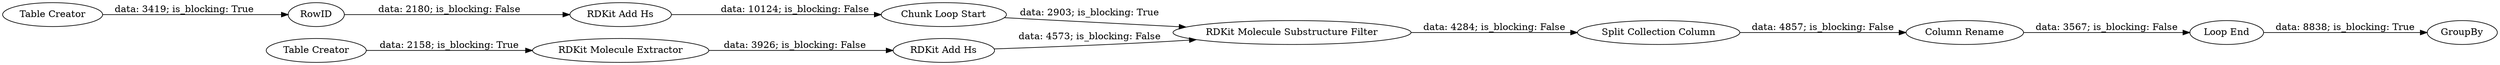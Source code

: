 digraph {
	"316250941387554933_4" [label="RDKit Molecule Extractor"]
	"316250941387554933_9" [label=GroupBy]
	"316250941387554933_6" [label="Chunk Loop Start"]
	"316250941387554933_11" [label="Column Rename"]
	"316250941387554933_8" [label="Loop End"]
	"316250941387554933_2" [label="Table Creator"]
	"316250941387554933_7" [label=RowID]
	"316250941387554933_1" [label="Table Creator"]
	"316250941387554933_5" [label="RDKit Molecule Substructure Filter"]
	"316250941387554933_10" [label="Split Collection Column"]
	"316250941387554933_13" [label="RDKit Add Hs"]
	"316250941387554933_12" [label="RDKit Add Hs"]
	"316250941387554933_4" -> "316250941387554933_13" [label="data: 3926; is_blocking: False"]
	"316250941387554933_7" -> "316250941387554933_12" [label="data: 2180; is_blocking: False"]
	"316250941387554933_10" -> "316250941387554933_11" [label="data: 4857; is_blocking: False"]
	"316250941387554933_5" -> "316250941387554933_10" [label="data: 4284; is_blocking: False"]
	"316250941387554933_13" -> "316250941387554933_5" [label="data: 4573; is_blocking: False"]
	"316250941387554933_11" -> "316250941387554933_8" [label="data: 3567; is_blocking: False"]
	"316250941387554933_6" -> "316250941387554933_5" [label="data: 2903; is_blocking: True"]
	"316250941387554933_2" -> "316250941387554933_7" [label="data: 3419; is_blocking: True"]
	"316250941387554933_12" -> "316250941387554933_6" [label="data: 10124; is_blocking: False"]
	"316250941387554933_1" -> "316250941387554933_4" [label="data: 2158; is_blocking: True"]
	"316250941387554933_8" -> "316250941387554933_9" [label="data: 8838; is_blocking: True"]
	rankdir=LR
}
